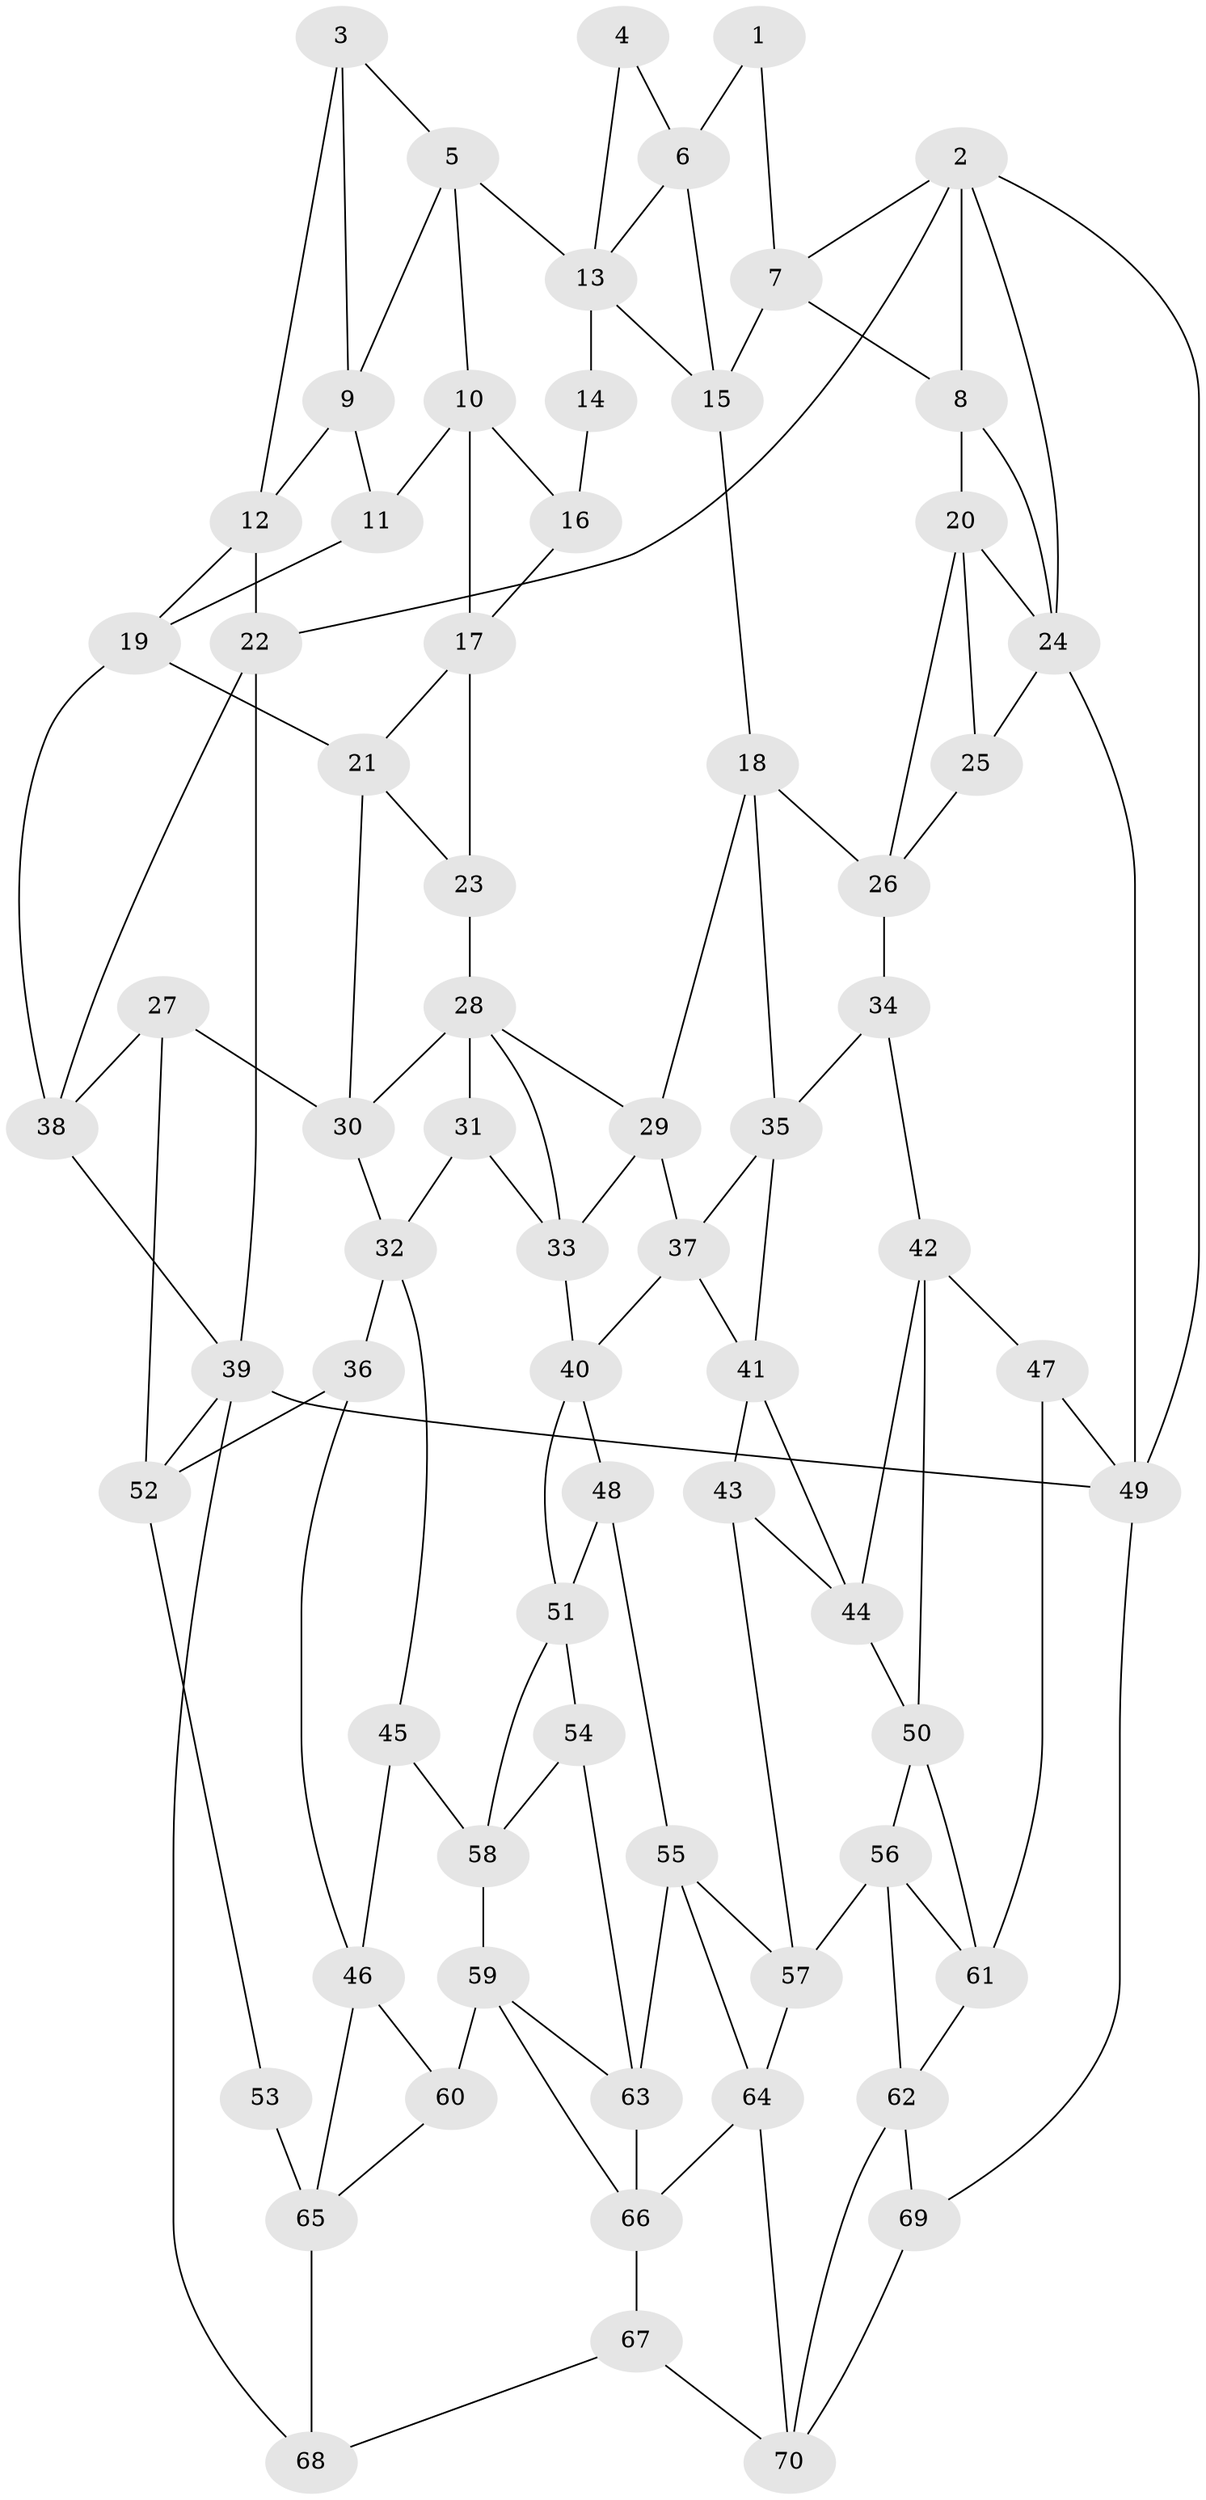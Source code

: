 // original degree distribution, {3: 0.014285714285714285, 4: 0.2357142857142857, 6: 0.22142857142857142, 5: 0.5285714285714286}
// Generated by graph-tools (version 1.1) at 2025/38/03/04/25 23:38:31]
// undirected, 70 vertices, 130 edges
graph export_dot {
  node [color=gray90,style=filled];
  1;
  2;
  3;
  4;
  5;
  6;
  7;
  8;
  9;
  10;
  11;
  12;
  13;
  14;
  15;
  16;
  17;
  18;
  19;
  20;
  21;
  22;
  23;
  24;
  25;
  26;
  27;
  28;
  29;
  30;
  31;
  32;
  33;
  34;
  35;
  36;
  37;
  38;
  39;
  40;
  41;
  42;
  43;
  44;
  45;
  46;
  47;
  48;
  49;
  50;
  51;
  52;
  53;
  54;
  55;
  56;
  57;
  58;
  59;
  60;
  61;
  62;
  63;
  64;
  65;
  66;
  67;
  68;
  69;
  70;
  1 -- 6 [weight=1.0];
  1 -- 7 [weight=1.0];
  2 -- 7 [weight=1.0];
  2 -- 8 [weight=1.0];
  2 -- 22 [weight=1.0];
  2 -- 24 [weight=1.0];
  2 -- 49 [weight=1.0];
  3 -- 5 [weight=1.0];
  3 -- 9 [weight=1.0];
  3 -- 12 [weight=1.0];
  4 -- 6 [weight=1.0];
  4 -- 13 [weight=1.0];
  5 -- 9 [weight=1.0];
  5 -- 10 [weight=1.0];
  5 -- 13 [weight=1.0];
  6 -- 13 [weight=1.0];
  6 -- 15 [weight=1.0];
  7 -- 8 [weight=1.0];
  7 -- 15 [weight=1.0];
  8 -- 20 [weight=1.0];
  8 -- 24 [weight=1.0];
  9 -- 11 [weight=2.0];
  9 -- 12 [weight=2.0];
  10 -- 11 [weight=1.0];
  10 -- 16 [weight=1.0];
  10 -- 17 [weight=1.0];
  11 -- 19 [weight=1.0];
  12 -- 19 [weight=1.0];
  12 -- 22 [weight=2.0];
  13 -- 14 [weight=2.0];
  13 -- 15 [weight=1.0];
  14 -- 16 [weight=2.0];
  15 -- 18 [weight=1.0];
  16 -- 17 [weight=1.0];
  17 -- 21 [weight=1.0];
  17 -- 23 [weight=1.0];
  18 -- 26 [weight=1.0];
  18 -- 29 [weight=1.0];
  18 -- 35 [weight=1.0];
  19 -- 21 [weight=1.0];
  19 -- 38 [weight=1.0];
  20 -- 24 [weight=1.0];
  20 -- 25 [weight=1.0];
  20 -- 26 [weight=1.0];
  21 -- 23 [weight=1.0];
  21 -- 30 [weight=1.0];
  22 -- 38 [weight=1.0];
  22 -- 39 [weight=1.0];
  23 -- 28 [weight=2.0];
  24 -- 25 [weight=1.0];
  24 -- 49 [weight=1.0];
  25 -- 26 [weight=1.0];
  26 -- 34 [weight=1.0];
  27 -- 30 [weight=1.0];
  27 -- 38 [weight=1.0];
  27 -- 52 [weight=1.0];
  28 -- 29 [weight=1.0];
  28 -- 30 [weight=1.0];
  28 -- 31 [weight=1.0];
  28 -- 33 [weight=1.0];
  29 -- 33 [weight=1.0];
  29 -- 37 [weight=1.0];
  30 -- 32 [weight=1.0];
  31 -- 32 [weight=1.0];
  31 -- 33 [weight=1.0];
  32 -- 36 [weight=1.0];
  32 -- 45 [weight=1.0];
  33 -- 40 [weight=1.0];
  34 -- 35 [weight=1.0];
  34 -- 42 [weight=1.0];
  35 -- 37 [weight=1.0];
  35 -- 41 [weight=1.0];
  36 -- 46 [weight=1.0];
  36 -- 52 [weight=1.0];
  37 -- 40 [weight=1.0];
  37 -- 41 [weight=1.0];
  38 -- 39 [weight=1.0];
  39 -- 49 [weight=1.0];
  39 -- 52 [weight=1.0];
  39 -- 68 [weight=1.0];
  40 -- 48 [weight=1.0];
  40 -- 51 [weight=1.0];
  41 -- 43 [weight=1.0];
  41 -- 44 [weight=1.0];
  42 -- 44 [weight=1.0];
  42 -- 47 [weight=1.0];
  42 -- 50 [weight=1.0];
  43 -- 44 [weight=1.0];
  43 -- 57 [weight=1.0];
  44 -- 50 [weight=1.0];
  45 -- 46 [weight=1.0];
  45 -- 58 [weight=1.0];
  46 -- 60 [weight=1.0];
  46 -- 65 [weight=1.0];
  47 -- 49 [weight=1.0];
  47 -- 61 [weight=1.0];
  48 -- 51 [weight=1.0];
  48 -- 55 [weight=1.0];
  49 -- 69 [weight=1.0];
  50 -- 56 [weight=1.0];
  50 -- 61 [weight=1.0];
  51 -- 54 [weight=1.0];
  51 -- 58 [weight=1.0];
  52 -- 53 [weight=1.0];
  53 -- 65 [weight=2.0];
  54 -- 58 [weight=1.0];
  54 -- 63 [weight=1.0];
  55 -- 57 [weight=1.0];
  55 -- 63 [weight=1.0];
  55 -- 64 [weight=1.0];
  56 -- 57 [weight=1.0];
  56 -- 61 [weight=1.0];
  56 -- 62 [weight=1.0];
  57 -- 64 [weight=1.0];
  58 -- 59 [weight=1.0];
  59 -- 60 [weight=1.0];
  59 -- 63 [weight=1.0];
  59 -- 66 [weight=1.0];
  60 -- 65 [weight=1.0];
  61 -- 62 [weight=1.0];
  62 -- 69 [weight=1.0];
  62 -- 70 [weight=1.0];
  63 -- 66 [weight=1.0];
  64 -- 66 [weight=1.0];
  64 -- 70 [weight=1.0];
  65 -- 68 [weight=2.0];
  66 -- 67 [weight=1.0];
  67 -- 68 [weight=1.0];
  67 -- 70 [weight=1.0];
  69 -- 70 [weight=1.0];
}
